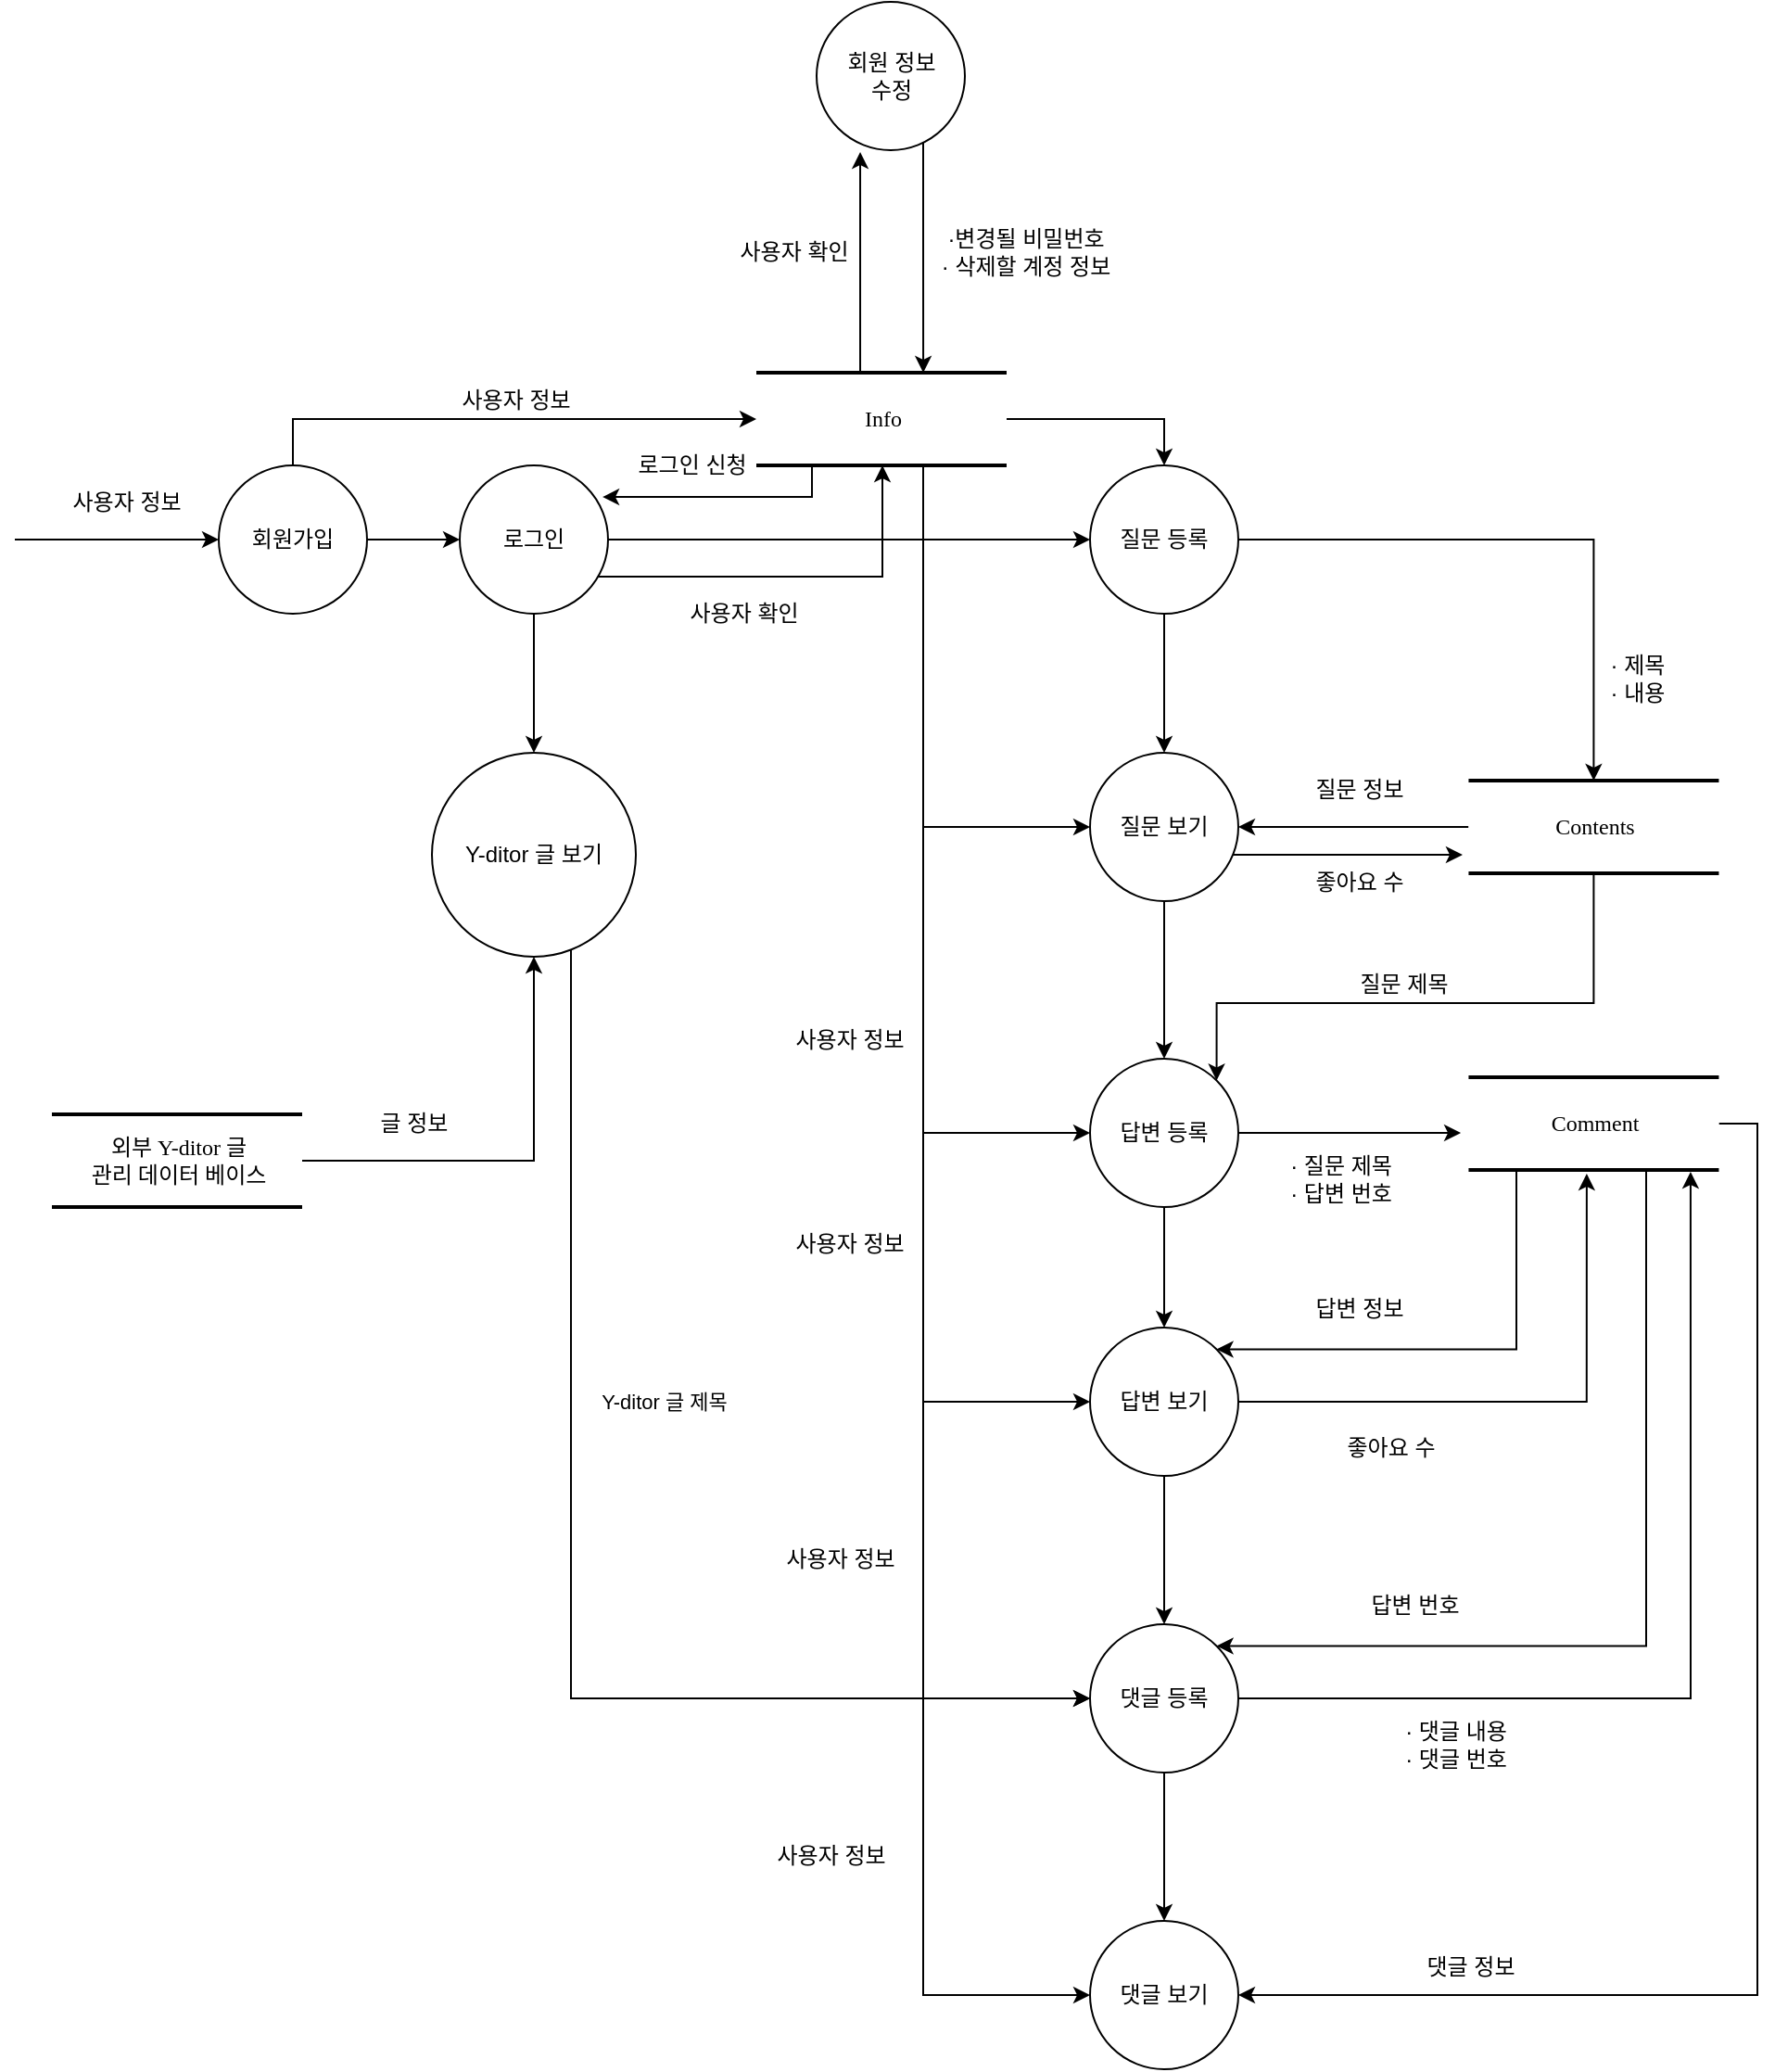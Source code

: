 <mxfile version="15.9.1" type="github">
  <diagram name="Page-1" id="5d7acffa-a066-3a61-03fe-96351882024d">
    <mxGraphModel dx="2031" dy="1077" grid="1" gridSize="10" guides="1" tooltips="1" connect="1" arrows="1" fold="1" page="1" pageScale="1" pageWidth="1100" pageHeight="850" background="#ffffff" math="0" shadow="0">
      <root>
        <mxCell id="0" />
        <mxCell id="1" parent="0" />
        <mxCell id="kpX_EDyXYjeDeVf5ygxx-47" style="edgeStyle=orthogonalEdgeStyle;rounded=0;orthogonalLoop=1;jettySize=auto;html=1;entryX=1;entryY=0.5;entryDx=0;entryDy=0;" edge="1" parent="1" source="2debaab0fafb2da2-10" target="kpX_EDyXYjeDeVf5ygxx-23">
          <mxGeometry relative="1" as="geometry" />
        </mxCell>
        <mxCell id="kpX_EDyXYjeDeVf5ygxx-49" style="edgeStyle=orthogonalEdgeStyle;rounded=0;orthogonalLoop=1;jettySize=auto;html=1;entryX=1;entryY=0;entryDx=0;entryDy=0;" edge="1" parent="1" source="2debaab0fafb2da2-10" target="kpX_EDyXYjeDeVf5ygxx-29">
          <mxGeometry relative="1" as="geometry">
            <Array as="points">
              <mxPoint x="862" y="550" />
              <mxPoint x="658" y="550" />
            </Array>
          </mxGeometry>
        </mxCell>
        <mxCell id="2debaab0fafb2da2-10" value="Contents" style="html=1;rounded=0;shadow=0;comic=0;labelBackgroundColor=none;strokeWidth=2;fontFamily=Verdana;fontSize=12;align=center;shape=mxgraph.ios7ui.horLines;" parent="1" vertex="1">
          <mxGeometry x="794.22" y="430" width="135" height="50" as="geometry" />
        </mxCell>
        <mxCell id="kpX_EDyXYjeDeVf5ygxx-58" style="edgeStyle=orthogonalEdgeStyle;rounded=0;orthogonalLoop=1;jettySize=auto;html=1;entryX=1;entryY=0;entryDx=0;entryDy=0;" edge="1" parent="1" source="21ea969265ad0168-30" target="kpX_EDyXYjeDeVf5ygxx-42">
          <mxGeometry relative="1" as="geometry">
            <Array as="points">
              <mxPoint x="820" y="737" />
            </Array>
          </mxGeometry>
        </mxCell>
        <mxCell id="kpX_EDyXYjeDeVf5ygxx-71" style="edgeStyle=orthogonalEdgeStyle;rounded=0;orthogonalLoop=1;jettySize=auto;html=1;entryX=1;entryY=0;entryDx=0;entryDy=0;" edge="1" parent="1" source="21ea969265ad0168-30" target="kpX_EDyXYjeDeVf5ygxx-67">
          <mxGeometry relative="1" as="geometry">
            <Array as="points">
              <mxPoint x="890" y="897" />
            </Array>
          </mxGeometry>
        </mxCell>
        <mxCell id="kpX_EDyXYjeDeVf5ygxx-79" style="edgeStyle=orthogonalEdgeStyle;rounded=0;orthogonalLoop=1;jettySize=auto;html=1;entryX=1;entryY=0.5;entryDx=0;entryDy=0;" edge="1" parent="1" source="21ea969265ad0168-30" target="kpX_EDyXYjeDeVf5ygxx-75">
          <mxGeometry relative="1" as="geometry">
            <Array as="points">
              <mxPoint x="950" y="615" />
              <mxPoint x="950" y="1085" />
            </Array>
          </mxGeometry>
        </mxCell>
        <mxCell id="21ea969265ad0168-30" value="Comment" style="html=1;rounded=0;shadow=0;comic=0;labelBackgroundColor=none;strokeWidth=2;fontFamily=Verdana;fontSize=12;align=center;shape=mxgraph.ios7ui.horLines;" parent="1" vertex="1">
          <mxGeometry x="794.22" y="590" width="135" height="50" as="geometry" />
        </mxCell>
        <mxCell id="kpX_EDyXYjeDeVf5ygxx-50" style="edgeStyle=orthogonalEdgeStyle;rounded=0;orthogonalLoop=1;jettySize=auto;html=1;" edge="1" parent="1" source="kpX_EDyXYjeDeVf5ygxx-1" target="kpX_EDyXYjeDeVf5ygxx-23">
          <mxGeometry relative="1" as="geometry">
            <Array as="points">
              <mxPoint x="500" y="455" />
            </Array>
          </mxGeometry>
        </mxCell>
        <mxCell id="kpX_EDyXYjeDeVf5ygxx-54" style="edgeStyle=orthogonalEdgeStyle;rounded=0;orthogonalLoop=1;jettySize=auto;html=1;entryX=0;entryY=0.5;entryDx=0;entryDy=0;" edge="1" parent="1" source="kpX_EDyXYjeDeVf5ygxx-1" target="kpX_EDyXYjeDeVf5ygxx-29">
          <mxGeometry relative="1" as="geometry">
            <Array as="points">
              <mxPoint x="500" y="620" />
            </Array>
          </mxGeometry>
        </mxCell>
        <mxCell id="kpX_EDyXYjeDeVf5ygxx-57" style="edgeStyle=orthogonalEdgeStyle;rounded=0;orthogonalLoop=1;jettySize=auto;html=1;entryX=0;entryY=0.5;entryDx=0;entryDy=0;" edge="1" parent="1" source="kpX_EDyXYjeDeVf5ygxx-1" target="kpX_EDyXYjeDeVf5ygxx-42">
          <mxGeometry relative="1" as="geometry">
            <Array as="points">
              <mxPoint x="500" y="765" />
            </Array>
          </mxGeometry>
        </mxCell>
        <mxCell id="kpX_EDyXYjeDeVf5ygxx-69" style="edgeStyle=orthogonalEdgeStyle;rounded=0;orthogonalLoop=1;jettySize=auto;html=1;entryX=0;entryY=0.5;entryDx=0;entryDy=0;" edge="1" parent="1" source="kpX_EDyXYjeDeVf5ygxx-1" target="kpX_EDyXYjeDeVf5ygxx-67">
          <mxGeometry relative="1" as="geometry">
            <Array as="points">
              <mxPoint x="500" y="925" />
            </Array>
          </mxGeometry>
        </mxCell>
        <mxCell id="kpX_EDyXYjeDeVf5ygxx-77" style="edgeStyle=orthogonalEdgeStyle;rounded=0;orthogonalLoop=1;jettySize=auto;html=1;entryX=0;entryY=0.5;entryDx=0;entryDy=0;" edge="1" parent="1" source="kpX_EDyXYjeDeVf5ygxx-1" target="kpX_EDyXYjeDeVf5ygxx-75">
          <mxGeometry relative="1" as="geometry">
            <Array as="points">
              <mxPoint x="500" y="1085" />
            </Array>
          </mxGeometry>
        </mxCell>
        <mxCell id="kpX_EDyXYjeDeVf5ygxx-92" style="edgeStyle=orthogonalEdgeStyle;rounded=0;orthogonalLoop=1;jettySize=auto;html=1;entryX=0.294;entryY=1.013;entryDx=0;entryDy=0;entryPerimeter=0;" edge="1" parent="1" source="kpX_EDyXYjeDeVf5ygxx-1" target="kpX_EDyXYjeDeVf5ygxx-82">
          <mxGeometry relative="1" as="geometry">
            <Array as="points">
              <mxPoint x="466" y="240" />
              <mxPoint x="466" y="240" />
            </Array>
          </mxGeometry>
        </mxCell>
        <mxCell id="kpX_EDyXYjeDeVf5ygxx-111" style="edgeStyle=orthogonalEdgeStyle;rounded=0;orthogonalLoop=1;jettySize=auto;html=1;entryX=0.963;entryY=0.213;entryDx=0;entryDy=0;entryPerimeter=0;" edge="1" parent="1" source="kpX_EDyXYjeDeVf5ygxx-1" target="kpX_EDyXYjeDeVf5ygxx-9">
          <mxGeometry relative="1" as="geometry">
            <Array as="points">
              <mxPoint x="440" y="277" />
            </Array>
          </mxGeometry>
        </mxCell>
        <mxCell id="kpX_EDyXYjeDeVf5ygxx-114" style="edgeStyle=orthogonalEdgeStyle;rounded=0;orthogonalLoop=1;jettySize=auto;html=1;entryX=0.5;entryY=0;entryDx=0;entryDy=0;" edge="1" parent="1" source="kpX_EDyXYjeDeVf5ygxx-1" target="kpX_EDyXYjeDeVf5ygxx-17">
          <mxGeometry relative="1" as="geometry" />
        </mxCell>
        <mxCell id="kpX_EDyXYjeDeVf5ygxx-1" value="Info" style="html=1;rounded=0;shadow=0;comic=0;labelBackgroundColor=none;strokeWidth=2;fontFamily=Verdana;fontSize=12;align=center;shape=mxgraph.ios7ui.horLines;" vertex="1" parent="1">
          <mxGeometry x="410" y="210" width="135" height="50" as="geometry" />
        </mxCell>
        <mxCell id="kpX_EDyXYjeDeVf5ygxx-3" value="" style="endArrow=classic;html=1;rounded=0;entryX=0;entryY=0.5;entryDx=0;entryDy=0;" edge="1" parent="1" target="kpX_EDyXYjeDeVf5ygxx-4">
          <mxGeometry width="50" height="50" relative="1" as="geometry">
            <mxPoint x="10" y="300" as="sourcePoint" />
            <mxPoint x="110" y="300" as="targetPoint" />
          </mxGeometry>
        </mxCell>
        <mxCell id="kpX_EDyXYjeDeVf5ygxx-103" style="edgeStyle=orthogonalEdgeStyle;rounded=0;orthogonalLoop=1;jettySize=auto;html=1;" edge="1" parent="1" source="kpX_EDyXYjeDeVf5ygxx-4" target="kpX_EDyXYjeDeVf5ygxx-9">
          <mxGeometry relative="1" as="geometry" />
        </mxCell>
        <mxCell id="kpX_EDyXYjeDeVf5ygxx-106" style="edgeStyle=orthogonalEdgeStyle;rounded=0;orthogonalLoop=1;jettySize=auto;html=1;" edge="1" parent="1" source="kpX_EDyXYjeDeVf5ygxx-4" target="kpX_EDyXYjeDeVf5ygxx-1">
          <mxGeometry relative="1" as="geometry">
            <Array as="points">
              <mxPoint x="160" y="235" />
            </Array>
          </mxGeometry>
        </mxCell>
        <mxCell id="kpX_EDyXYjeDeVf5ygxx-4" value="회원가입" style="ellipse;whiteSpace=wrap;html=1;aspect=fixed;" vertex="1" parent="1">
          <mxGeometry x="120" y="260" width="80" height="80" as="geometry" />
        </mxCell>
        <mxCell id="kpX_EDyXYjeDeVf5ygxx-7" value="사용자 정보" style="text;html=1;align=center;verticalAlign=middle;resizable=0;points=[];autosize=1;strokeColor=none;fillColor=none;" vertex="1" parent="1">
          <mxGeometry x="30" y="270" width="80" height="20" as="geometry" />
        </mxCell>
        <mxCell id="kpX_EDyXYjeDeVf5ygxx-99" style="edgeStyle=orthogonalEdgeStyle;rounded=0;orthogonalLoop=1;jettySize=auto;html=1;" edge="1" parent="1" source="kpX_EDyXYjeDeVf5ygxx-9" target="kpX_EDyXYjeDeVf5ygxx-94">
          <mxGeometry relative="1" as="geometry" />
        </mxCell>
        <mxCell id="kpX_EDyXYjeDeVf5ygxx-105" style="edgeStyle=orthogonalEdgeStyle;rounded=0;orthogonalLoop=1;jettySize=auto;html=1;" edge="1" parent="1" source="kpX_EDyXYjeDeVf5ygxx-9" target="kpX_EDyXYjeDeVf5ygxx-1">
          <mxGeometry relative="1" as="geometry">
            <Array as="points">
              <mxPoint x="478" y="320" />
            </Array>
          </mxGeometry>
        </mxCell>
        <mxCell id="kpX_EDyXYjeDeVf5ygxx-110" style="edgeStyle=orthogonalEdgeStyle;rounded=0;orthogonalLoop=1;jettySize=auto;html=1;" edge="1" parent="1" source="kpX_EDyXYjeDeVf5ygxx-9" target="kpX_EDyXYjeDeVf5ygxx-17">
          <mxGeometry relative="1" as="geometry" />
        </mxCell>
        <mxCell id="kpX_EDyXYjeDeVf5ygxx-9" value="로그인" style="ellipse;whiteSpace=wrap;html=1;aspect=fixed;" vertex="1" parent="1">
          <mxGeometry x="250" y="260" width="80" height="80" as="geometry" />
        </mxCell>
        <mxCell id="kpX_EDyXYjeDeVf5ygxx-12" value="사용자 확인" style="text;html=1;align=center;verticalAlign=middle;resizable=0;points=[];autosize=1;strokeColor=none;fillColor=none;" vertex="1" parent="1">
          <mxGeometry x="362.5" y="330" width="80" height="20" as="geometry" />
        </mxCell>
        <mxCell id="kpX_EDyXYjeDeVf5ygxx-14" value="로그인 신청" style="text;html=1;align=center;verticalAlign=middle;resizable=0;points=[];autosize=1;strokeColor=none;fillColor=none;" vertex="1" parent="1">
          <mxGeometry x="335" y="250" width="80" height="20" as="geometry" />
        </mxCell>
        <mxCell id="kpX_EDyXYjeDeVf5ygxx-20" style="edgeStyle=orthogonalEdgeStyle;rounded=0;orthogonalLoop=1;jettySize=auto;html=1;" edge="1" parent="1" source="kpX_EDyXYjeDeVf5ygxx-17" target="2debaab0fafb2da2-10">
          <mxGeometry relative="1" as="geometry" />
        </mxCell>
        <mxCell id="kpX_EDyXYjeDeVf5ygxx-118" style="edgeStyle=orthogonalEdgeStyle;rounded=0;orthogonalLoop=1;jettySize=auto;html=1;entryX=0.5;entryY=0;entryDx=0;entryDy=0;" edge="1" parent="1" source="kpX_EDyXYjeDeVf5ygxx-17" target="kpX_EDyXYjeDeVf5ygxx-23">
          <mxGeometry relative="1" as="geometry" />
        </mxCell>
        <mxCell id="kpX_EDyXYjeDeVf5ygxx-17" value="질문 등록" style="ellipse;whiteSpace=wrap;html=1;aspect=fixed;" vertex="1" parent="1">
          <mxGeometry x="590" y="260" width="80" height="80" as="geometry" />
        </mxCell>
        <mxCell id="kpX_EDyXYjeDeVf5ygxx-22" value="· 제목&lt;br&gt;· 내용" style="text;html=1;align=center;verticalAlign=middle;resizable=0;points=[];autosize=1;strokeColor=none;fillColor=none;" vertex="1" parent="1">
          <mxGeometry x="860" y="360" width="50" height="30" as="geometry" />
        </mxCell>
        <mxCell id="kpX_EDyXYjeDeVf5ygxx-60" style="edgeStyle=orthogonalEdgeStyle;rounded=0;orthogonalLoop=1;jettySize=auto;html=1;entryX=-0.024;entryY=0.8;entryDx=0;entryDy=0;entryPerimeter=0;" edge="1" parent="1" source="kpX_EDyXYjeDeVf5ygxx-23" target="2debaab0fafb2da2-10">
          <mxGeometry relative="1" as="geometry">
            <Array as="points">
              <mxPoint x="700" y="470" />
              <mxPoint x="700" y="470" />
            </Array>
          </mxGeometry>
        </mxCell>
        <mxCell id="kpX_EDyXYjeDeVf5ygxx-65" style="edgeStyle=orthogonalEdgeStyle;rounded=0;orthogonalLoop=1;jettySize=auto;html=1;entryX=0.5;entryY=0;entryDx=0;entryDy=0;" edge="1" parent="1" source="kpX_EDyXYjeDeVf5ygxx-23" target="kpX_EDyXYjeDeVf5ygxx-29">
          <mxGeometry relative="1" as="geometry" />
        </mxCell>
        <mxCell id="kpX_EDyXYjeDeVf5ygxx-23" value="질문 보기" style="ellipse;whiteSpace=wrap;html=1;aspect=fixed;" vertex="1" parent="1">
          <mxGeometry x="590" y="415" width="80" height="80" as="geometry" />
        </mxCell>
        <mxCell id="kpX_EDyXYjeDeVf5ygxx-26" value="질문 정보" style="text;html=1;align=center;verticalAlign=middle;resizable=0;points=[];autosize=1;strokeColor=none;fillColor=none;" vertex="1" parent="1">
          <mxGeometry x="700" y="425" width="70" height="20" as="geometry" />
        </mxCell>
        <mxCell id="kpX_EDyXYjeDeVf5ygxx-48" style="edgeStyle=orthogonalEdgeStyle;rounded=0;orthogonalLoop=1;jettySize=auto;html=1;entryX=-0.031;entryY=0.6;entryDx=0;entryDy=0;entryPerimeter=0;" edge="1" parent="1" source="kpX_EDyXYjeDeVf5ygxx-29" target="21ea969265ad0168-30">
          <mxGeometry relative="1" as="geometry" />
        </mxCell>
        <mxCell id="kpX_EDyXYjeDeVf5ygxx-66" style="edgeStyle=orthogonalEdgeStyle;rounded=0;orthogonalLoop=1;jettySize=auto;html=1;" edge="1" parent="1" source="kpX_EDyXYjeDeVf5ygxx-29" target="kpX_EDyXYjeDeVf5ygxx-42">
          <mxGeometry relative="1" as="geometry" />
        </mxCell>
        <mxCell id="kpX_EDyXYjeDeVf5ygxx-29" value="답변 등록" style="ellipse;whiteSpace=wrap;html=1;aspect=fixed;" vertex="1" parent="1">
          <mxGeometry x="590" y="580" width="80" height="80" as="geometry" />
        </mxCell>
        <mxCell id="kpX_EDyXYjeDeVf5ygxx-38" value="질문 제목" style="text;html=1;align=center;verticalAlign=middle;resizable=0;points=[];autosize=1;strokeColor=none;fillColor=none;" vertex="1" parent="1">
          <mxGeometry x="724.22" y="530" width="70" height="20" as="geometry" />
        </mxCell>
        <mxCell id="kpX_EDyXYjeDeVf5ygxx-39" value="· 질문 제목&lt;br&gt;· 답변 번호" style="text;html=1;align=center;verticalAlign=middle;resizable=0;points=[];autosize=1;strokeColor=none;fillColor=none;" vertex="1" parent="1">
          <mxGeometry x="690" y="630" width="70" height="30" as="geometry" />
        </mxCell>
        <mxCell id="kpX_EDyXYjeDeVf5ygxx-41" value="사용자 정보" style="text;html=1;align=center;verticalAlign=middle;resizable=0;points=[];autosize=1;strokeColor=none;fillColor=none;" vertex="1" parent="1">
          <mxGeometry x="420" y="560" width="80" height="20" as="geometry" />
        </mxCell>
        <mxCell id="kpX_EDyXYjeDeVf5ygxx-63" style="edgeStyle=orthogonalEdgeStyle;rounded=0;orthogonalLoop=1;jettySize=auto;html=1;entryX=0.472;entryY=1.04;entryDx=0;entryDy=0;entryPerimeter=0;" edge="1" parent="1" source="kpX_EDyXYjeDeVf5ygxx-42" target="21ea969265ad0168-30">
          <mxGeometry relative="1" as="geometry" />
        </mxCell>
        <mxCell id="kpX_EDyXYjeDeVf5ygxx-68" value="" style="edgeStyle=orthogonalEdgeStyle;rounded=0;orthogonalLoop=1;jettySize=auto;html=1;" edge="1" parent="1" source="kpX_EDyXYjeDeVf5ygxx-42" target="kpX_EDyXYjeDeVf5ygxx-67">
          <mxGeometry relative="1" as="geometry" />
        </mxCell>
        <mxCell id="kpX_EDyXYjeDeVf5ygxx-42" value="답변 보기" style="ellipse;whiteSpace=wrap;html=1;aspect=fixed;" vertex="1" parent="1">
          <mxGeometry x="590" y="725" width="80" height="80" as="geometry" />
        </mxCell>
        <mxCell id="kpX_EDyXYjeDeVf5ygxx-56" value="사용자 정보" style="text;html=1;align=center;verticalAlign=middle;resizable=0;points=[];autosize=1;strokeColor=none;fillColor=none;" vertex="1" parent="1">
          <mxGeometry x="420" y="670" width="80" height="20" as="geometry" />
        </mxCell>
        <mxCell id="kpX_EDyXYjeDeVf5ygxx-59" value="답변 정보" style="text;html=1;align=center;verticalAlign=middle;resizable=0;points=[];autosize=1;strokeColor=none;fillColor=none;" vertex="1" parent="1">
          <mxGeometry x="700" y="705" width="70" height="20" as="geometry" />
        </mxCell>
        <mxCell id="kpX_EDyXYjeDeVf5ygxx-61" value="좋아요 수" style="text;html=1;align=center;verticalAlign=middle;resizable=0;points=[];autosize=1;strokeColor=none;fillColor=none;" vertex="1" parent="1">
          <mxGeometry x="700" y="475" width="70" height="20" as="geometry" />
        </mxCell>
        <mxCell id="kpX_EDyXYjeDeVf5ygxx-64" value="좋아요 수" style="text;html=1;align=center;verticalAlign=middle;resizable=0;points=[];autosize=1;strokeColor=none;fillColor=none;" vertex="1" parent="1">
          <mxGeometry x="716.72" y="780" width="70" height="20" as="geometry" />
        </mxCell>
        <mxCell id="kpX_EDyXYjeDeVf5ygxx-73" style="edgeStyle=orthogonalEdgeStyle;rounded=0;orthogonalLoop=1;jettySize=auto;html=1;entryX=0.887;entryY=1.02;entryDx=0;entryDy=0;entryPerimeter=0;" edge="1" parent="1" source="kpX_EDyXYjeDeVf5ygxx-67" target="21ea969265ad0168-30">
          <mxGeometry relative="1" as="geometry" />
        </mxCell>
        <mxCell id="kpX_EDyXYjeDeVf5ygxx-76" value="" style="edgeStyle=orthogonalEdgeStyle;rounded=0;orthogonalLoop=1;jettySize=auto;html=1;" edge="1" parent="1" source="kpX_EDyXYjeDeVf5ygxx-67" target="kpX_EDyXYjeDeVf5ygxx-75">
          <mxGeometry relative="1" as="geometry" />
        </mxCell>
        <mxCell id="kpX_EDyXYjeDeVf5ygxx-67" value="댓글 등록" style="ellipse;whiteSpace=wrap;html=1;aspect=fixed;" vertex="1" parent="1">
          <mxGeometry x="590" y="885" width="80" height="80" as="geometry" />
        </mxCell>
        <mxCell id="kpX_EDyXYjeDeVf5ygxx-70" value="사용자 정보" style="text;html=1;align=center;verticalAlign=middle;resizable=0;points=[];autosize=1;strokeColor=none;fillColor=none;" vertex="1" parent="1">
          <mxGeometry x="415" y="840" width="80" height="20" as="geometry" />
        </mxCell>
        <mxCell id="kpX_EDyXYjeDeVf5ygxx-72" value="답변 번호" style="text;html=1;align=center;verticalAlign=middle;resizable=0;points=[];autosize=1;strokeColor=none;fillColor=none;" vertex="1" parent="1">
          <mxGeometry x="730" y="865" width="70" height="20" as="geometry" />
        </mxCell>
        <mxCell id="kpX_EDyXYjeDeVf5ygxx-74" value="· 댓글 내용&lt;br&gt;· 댓글 번호" style="text;html=1;align=center;verticalAlign=middle;resizable=0;points=[];autosize=1;strokeColor=none;fillColor=none;" vertex="1" parent="1">
          <mxGeometry x="751.72" y="935" width="70" height="30" as="geometry" />
        </mxCell>
        <mxCell id="kpX_EDyXYjeDeVf5ygxx-75" value="댓글 보기" style="ellipse;whiteSpace=wrap;html=1;aspect=fixed;" vertex="1" parent="1">
          <mxGeometry x="590" y="1045" width="80" height="80" as="geometry" />
        </mxCell>
        <mxCell id="kpX_EDyXYjeDeVf5ygxx-78" value="사용자 정보" style="text;html=1;align=center;verticalAlign=middle;resizable=0;points=[];autosize=1;strokeColor=none;fillColor=none;" vertex="1" parent="1">
          <mxGeometry x="410" y="1000" width="80" height="20" as="geometry" />
        </mxCell>
        <mxCell id="kpX_EDyXYjeDeVf5ygxx-80" value="댓글 정보" style="text;html=1;align=center;verticalAlign=middle;resizable=0;points=[];autosize=1;strokeColor=none;fillColor=none;" vertex="1" parent="1">
          <mxGeometry x="760" y="1060" width="70" height="20" as="geometry" />
        </mxCell>
        <mxCell id="kpX_EDyXYjeDeVf5ygxx-109" style="edgeStyle=orthogonalEdgeStyle;rounded=0;orthogonalLoop=1;jettySize=auto;html=1;entryX=0.667;entryY=0;entryDx=0;entryDy=0;entryPerimeter=0;" edge="1" parent="1" source="kpX_EDyXYjeDeVf5ygxx-82" target="kpX_EDyXYjeDeVf5ygxx-1">
          <mxGeometry relative="1" as="geometry">
            <Array as="points">
              <mxPoint x="500" y="120" />
              <mxPoint x="500" y="120" />
            </Array>
          </mxGeometry>
        </mxCell>
        <mxCell id="kpX_EDyXYjeDeVf5ygxx-82" value="회원 정보&lt;br&gt;수정" style="ellipse;whiteSpace=wrap;html=1;aspect=fixed;" vertex="1" parent="1">
          <mxGeometry x="442.5" y="10" width="80" height="80" as="geometry" />
        </mxCell>
        <mxCell id="kpX_EDyXYjeDeVf5ygxx-87" value="·변경될 비밀번호&lt;br&gt;· 삭제할 계정 정보" style="text;html=1;align=center;verticalAlign=middle;resizable=0;points=[];autosize=1;strokeColor=none;fillColor=none;" vertex="1" parent="1">
          <mxGeometry x="500" y="130" width="110" height="30" as="geometry" />
        </mxCell>
        <mxCell id="kpX_EDyXYjeDeVf5ygxx-93" value="사용자 확인" style="text;html=1;align=center;verticalAlign=middle;resizable=0;points=[];autosize=1;strokeColor=none;fillColor=none;" vertex="1" parent="1">
          <mxGeometry x="390" y="135" width="80" height="20" as="geometry" />
        </mxCell>
        <mxCell id="kpX_EDyXYjeDeVf5ygxx-112" style="edgeStyle=orthogonalEdgeStyle;rounded=0;orthogonalLoop=1;jettySize=auto;html=1;entryX=0;entryY=0.5;entryDx=0;entryDy=0;" edge="1" parent="1" source="kpX_EDyXYjeDeVf5ygxx-94" target="kpX_EDyXYjeDeVf5ygxx-67">
          <mxGeometry relative="1" as="geometry">
            <Array as="points">
              <mxPoint x="310" y="925" />
            </Array>
          </mxGeometry>
        </mxCell>
        <mxCell id="kpX_EDyXYjeDeVf5ygxx-113" value="Y-ditor 글 제목" style="edgeLabel;html=1;align=center;verticalAlign=middle;resizable=0;points=[];" vertex="1" connectable="0" parent="kpX_EDyXYjeDeVf5ygxx-112">
          <mxGeometry x="-0.281" y="-2" relative="1" as="geometry">
            <mxPoint x="52" y="-2" as="offset" />
          </mxGeometry>
        </mxCell>
        <mxCell id="kpX_EDyXYjeDeVf5ygxx-94" value="Y-ditor 글 보기" style="ellipse;whiteSpace=wrap;html=1;aspect=fixed;" vertex="1" parent="1">
          <mxGeometry x="235" y="415" width="110" height="110" as="geometry" />
        </mxCell>
        <mxCell id="kpX_EDyXYjeDeVf5ygxx-97" style="edgeStyle=orthogonalEdgeStyle;rounded=0;orthogonalLoop=1;jettySize=auto;html=1;" edge="1" parent="1" source="kpX_EDyXYjeDeVf5ygxx-96" target="kpX_EDyXYjeDeVf5ygxx-94">
          <mxGeometry relative="1" as="geometry" />
        </mxCell>
        <mxCell id="kpX_EDyXYjeDeVf5ygxx-96" value="외부 Y-ditor 글&lt;br&gt;관리 데이터 베이스" style="html=1;rounded=0;shadow=0;comic=0;labelBackgroundColor=none;strokeWidth=2;fontFamily=Verdana;fontSize=12;align=center;shape=mxgraph.ios7ui.horLines;" vertex="1" parent="1">
          <mxGeometry x="30" y="610" width="135" height="50" as="geometry" />
        </mxCell>
        <mxCell id="kpX_EDyXYjeDeVf5ygxx-98" value="글 정보" style="text;html=1;align=center;verticalAlign=middle;resizable=0;points=[];autosize=1;strokeColor=none;fillColor=none;" vertex="1" parent="1">
          <mxGeometry x="200" y="605" width="50" height="20" as="geometry" />
        </mxCell>
        <mxCell id="kpX_EDyXYjeDeVf5ygxx-104" value="사용자 정보" style="text;html=1;align=center;verticalAlign=middle;resizable=0;points=[];autosize=1;strokeColor=none;fillColor=none;" vertex="1" parent="1">
          <mxGeometry x="240" y="215" width="80" height="20" as="geometry" />
        </mxCell>
      </root>
    </mxGraphModel>
  </diagram>
</mxfile>
